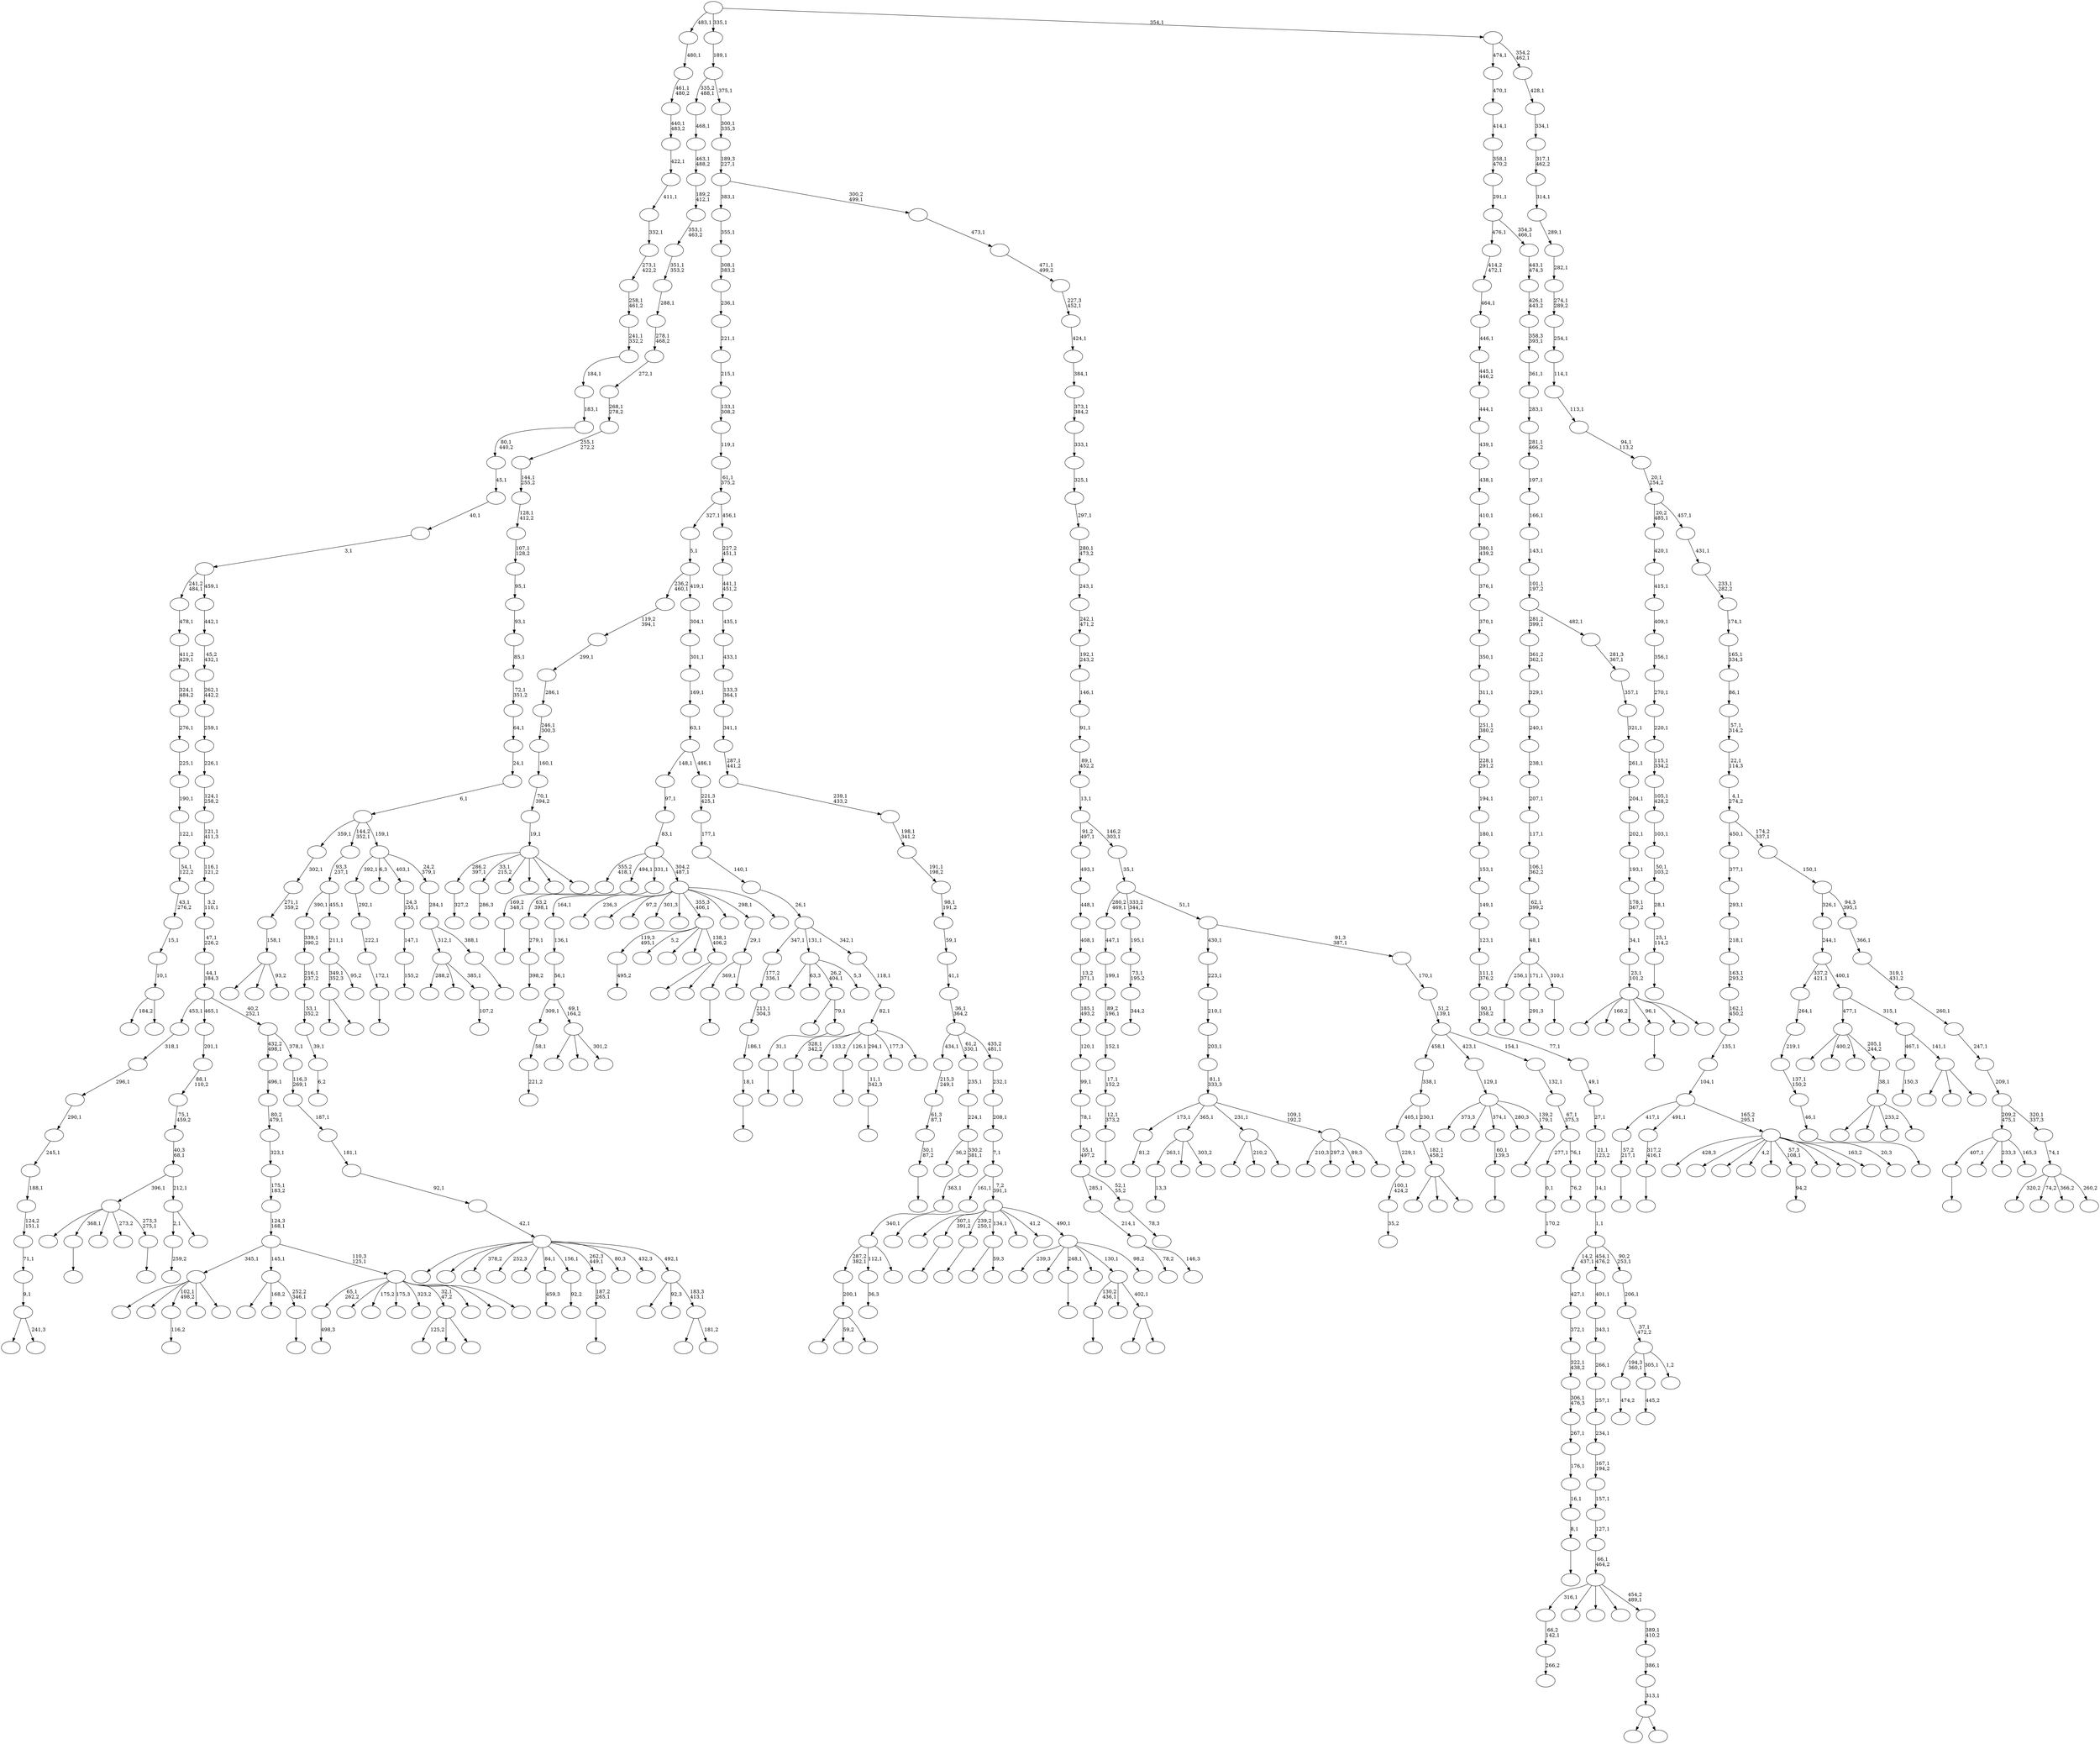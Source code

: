 digraph T {
	700 [label=""]
	699 [label=""]
	698 [label=""]
	697 [label=""]
	696 [label=""]
	695 [label=""]
	694 [label=""]
	693 [label=""]
	692 [label=""]
	691 [label=""]
	690 [label=""]
	689 [label=""]
	688 [label=""]
	687 [label=""]
	686 [label=""]
	685 [label=""]
	684 [label=""]
	683 [label=""]
	682 [label=""]
	681 [label=""]
	680 [label=""]
	679 [label=""]
	678 [label=""]
	677 [label=""]
	676 [label=""]
	675 [label=""]
	674 [label=""]
	673 [label=""]
	672 [label=""]
	671 [label=""]
	670 [label=""]
	669 [label=""]
	668 [label=""]
	667 [label=""]
	666 [label=""]
	665 [label=""]
	664 [label=""]
	663 [label=""]
	662 [label=""]
	661 [label=""]
	660 [label=""]
	659 [label=""]
	658 [label=""]
	657 [label=""]
	656 [label=""]
	655 [label=""]
	654 [label=""]
	653 [label=""]
	652 [label=""]
	651 [label=""]
	650 [label=""]
	649 [label=""]
	648 [label=""]
	647 [label=""]
	646 [label=""]
	645 [label=""]
	644 [label=""]
	643 [label=""]
	642 [label=""]
	641 [label=""]
	640 [label=""]
	639 [label=""]
	638 [label=""]
	637 [label=""]
	636 [label=""]
	635 [label=""]
	634 [label=""]
	633 [label=""]
	632 [label=""]
	631 [label=""]
	630 [label=""]
	629 [label=""]
	628 [label=""]
	627 [label=""]
	626 [label=""]
	625 [label=""]
	624 [label=""]
	623 [label=""]
	622 [label=""]
	621 [label=""]
	620 [label=""]
	619 [label=""]
	618 [label=""]
	617 [label=""]
	616 [label=""]
	615 [label=""]
	614 [label=""]
	613 [label=""]
	612 [label=""]
	611 [label=""]
	610 [label=""]
	609 [label=""]
	608 [label=""]
	607 [label=""]
	606 [label=""]
	605 [label=""]
	604 [label=""]
	603 [label=""]
	602 [label=""]
	601 [label=""]
	600 [label=""]
	599 [label=""]
	598 [label=""]
	597 [label=""]
	596 [label=""]
	595 [label=""]
	594 [label=""]
	593 [label=""]
	592 [label=""]
	591 [label=""]
	590 [label=""]
	589 [label=""]
	588 [label=""]
	587 [label=""]
	586 [label=""]
	585 [label=""]
	584 [label=""]
	583 [label=""]
	582 [label=""]
	581 [label=""]
	580 [label=""]
	579 [label=""]
	578 [label=""]
	577 [label=""]
	576 [label=""]
	575 [label=""]
	574 [label=""]
	573 [label=""]
	572 [label=""]
	571 [label=""]
	570 [label=""]
	569 [label=""]
	568 [label=""]
	567 [label=""]
	566 [label=""]
	565 [label=""]
	564 [label=""]
	563 [label=""]
	562 [label=""]
	561 [label=""]
	560 [label=""]
	559 [label=""]
	558 [label=""]
	557 [label=""]
	556 [label=""]
	555 [label=""]
	554 [label=""]
	553 [label=""]
	552 [label=""]
	551 [label=""]
	550 [label=""]
	549 [label=""]
	548 [label=""]
	547 [label=""]
	546 [label=""]
	545 [label=""]
	544 [label=""]
	543 [label=""]
	542 [label=""]
	541 [label=""]
	540 [label=""]
	539 [label=""]
	538 [label=""]
	537 [label=""]
	536 [label=""]
	535 [label=""]
	534 [label=""]
	533 [label=""]
	532 [label=""]
	531 [label=""]
	530 [label=""]
	529 [label=""]
	528 [label=""]
	527 [label=""]
	526 [label=""]
	525 [label=""]
	524 [label=""]
	523 [label=""]
	522 [label=""]
	521 [label=""]
	520 [label=""]
	519 [label=""]
	518 [label=""]
	517 [label=""]
	516 [label=""]
	515 [label=""]
	514 [label=""]
	513 [label=""]
	512 [label=""]
	511 [label=""]
	510 [label=""]
	509 [label=""]
	508 [label=""]
	507 [label=""]
	506 [label=""]
	505 [label=""]
	504 [label=""]
	503 [label=""]
	502 [label=""]
	501 [label=""]
	500 [label=""]
	499 [label=""]
	498 [label=""]
	497 [label=""]
	496 [label=""]
	495 [label=""]
	494 [label=""]
	493 [label=""]
	492 [label=""]
	491 [label=""]
	490 [label=""]
	489 [label=""]
	488 [label=""]
	487 [label=""]
	486 [label=""]
	485 [label=""]
	484 [label=""]
	483 [label=""]
	482 [label=""]
	481 [label=""]
	480 [label=""]
	479 [label=""]
	478 [label=""]
	477 [label=""]
	476 [label=""]
	475 [label=""]
	474 [label=""]
	473 [label=""]
	472 [label=""]
	471 [label=""]
	470 [label=""]
	469 [label=""]
	468 [label=""]
	467 [label=""]
	466 [label=""]
	465 [label=""]
	464 [label=""]
	463 [label=""]
	462 [label=""]
	461 [label=""]
	460 [label=""]
	459 [label=""]
	458 [label=""]
	457 [label=""]
	456 [label=""]
	455 [label=""]
	454 [label=""]
	453 [label=""]
	452 [label=""]
	451 [label=""]
	450 [label=""]
	449 [label=""]
	448 [label=""]
	447 [label=""]
	446 [label=""]
	445 [label=""]
	444 [label=""]
	443 [label=""]
	442 [label=""]
	441 [label=""]
	440 [label=""]
	439 [label=""]
	438 [label=""]
	437 [label=""]
	436 [label=""]
	435 [label=""]
	434 [label=""]
	433 [label=""]
	432 [label=""]
	431 [label=""]
	430 [label=""]
	429 [label=""]
	428 [label=""]
	427 [label=""]
	426 [label=""]
	425 [label=""]
	424 [label=""]
	423 [label=""]
	422 [label=""]
	421 [label=""]
	420 [label=""]
	419 [label=""]
	418 [label=""]
	417 [label=""]
	416 [label=""]
	415 [label=""]
	414 [label=""]
	413 [label=""]
	412 [label=""]
	411 [label=""]
	410 [label=""]
	409 [label=""]
	408 [label=""]
	407 [label=""]
	406 [label=""]
	405 [label=""]
	404 [label=""]
	403 [label=""]
	402 [label=""]
	401 [label=""]
	400 [label=""]
	399 [label=""]
	398 [label=""]
	397 [label=""]
	396 [label=""]
	395 [label=""]
	394 [label=""]
	393 [label=""]
	392 [label=""]
	391 [label=""]
	390 [label=""]
	389 [label=""]
	388 [label=""]
	387 [label=""]
	386 [label=""]
	385 [label=""]
	384 [label=""]
	383 [label=""]
	382 [label=""]
	381 [label=""]
	380 [label=""]
	379 [label=""]
	378 [label=""]
	377 [label=""]
	376 [label=""]
	375 [label=""]
	374 [label=""]
	373 [label=""]
	372 [label=""]
	371 [label=""]
	370 [label=""]
	369 [label=""]
	368 [label=""]
	367 [label=""]
	366 [label=""]
	365 [label=""]
	364 [label=""]
	363 [label=""]
	362 [label=""]
	361 [label=""]
	360 [label=""]
	359 [label=""]
	358 [label=""]
	357 [label=""]
	356 [label=""]
	355 [label=""]
	354 [label=""]
	353 [label=""]
	352 [label=""]
	351 [label=""]
	350 [label=""]
	349 [label=""]
	348 [label=""]
	347 [label=""]
	346 [label=""]
	345 [label=""]
	344 [label=""]
	343 [label=""]
	342 [label=""]
	341 [label=""]
	340 [label=""]
	339 [label=""]
	338 [label=""]
	337 [label=""]
	336 [label=""]
	335 [label=""]
	334 [label=""]
	333 [label=""]
	332 [label=""]
	331 [label=""]
	330 [label=""]
	329 [label=""]
	328 [label=""]
	327 [label=""]
	326 [label=""]
	325 [label=""]
	324 [label=""]
	323 [label=""]
	322 [label=""]
	321 [label=""]
	320 [label=""]
	319 [label=""]
	318 [label=""]
	317 [label=""]
	316 [label=""]
	315 [label=""]
	314 [label=""]
	313 [label=""]
	312 [label=""]
	311 [label=""]
	310 [label=""]
	309 [label=""]
	308 [label=""]
	307 [label=""]
	306 [label=""]
	305 [label=""]
	304 [label=""]
	303 [label=""]
	302 [label=""]
	301 [label=""]
	300 [label=""]
	299 [label=""]
	298 [label=""]
	297 [label=""]
	296 [label=""]
	295 [label=""]
	294 [label=""]
	293 [label=""]
	292 [label=""]
	291 [label=""]
	290 [label=""]
	289 [label=""]
	288 [label=""]
	287 [label=""]
	286 [label=""]
	285 [label=""]
	284 [label=""]
	283 [label=""]
	282 [label=""]
	281 [label=""]
	280 [label=""]
	279 [label=""]
	278 [label=""]
	277 [label=""]
	276 [label=""]
	275 [label=""]
	274 [label=""]
	273 [label=""]
	272 [label=""]
	271 [label=""]
	270 [label=""]
	269 [label=""]
	268 [label=""]
	267 [label=""]
	266 [label=""]
	265 [label=""]
	264 [label=""]
	263 [label=""]
	262 [label=""]
	261 [label=""]
	260 [label=""]
	259 [label=""]
	258 [label=""]
	257 [label=""]
	256 [label=""]
	255 [label=""]
	254 [label=""]
	253 [label=""]
	252 [label=""]
	251 [label=""]
	250 [label=""]
	249 [label=""]
	248 [label=""]
	247 [label=""]
	246 [label=""]
	245 [label=""]
	244 [label=""]
	243 [label=""]
	242 [label=""]
	241 [label=""]
	240 [label=""]
	239 [label=""]
	238 [label=""]
	237 [label=""]
	236 [label=""]
	235 [label=""]
	234 [label=""]
	233 [label=""]
	232 [label=""]
	231 [label=""]
	230 [label=""]
	229 [label=""]
	228 [label=""]
	227 [label=""]
	226 [label=""]
	225 [label=""]
	224 [label=""]
	223 [label=""]
	222 [label=""]
	221 [label=""]
	220 [label=""]
	219 [label=""]
	218 [label=""]
	217 [label=""]
	216 [label=""]
	215 [label=""]
	214 [label=""]
	213 [label=""]
	212 [label=""]
	211 [label=""]
	210 [label=""]
	209 [label=""]
	208 [label=""]
	207 [label=""]
	206 [label=""]
	205 [label=""]
	204 [label=""]
	203 [label=""]
	202 [label=""]
	201 [label=""]
	200 [label=""]
	199 [label=""]
	198 [label=""]
	197 [label=""]
	196 [label=""]
	195 [label=""]
	194 [label=""]
	193 [label=""]
	192 [label=""]
	191 [label=""]
	190 [label=""]
	189 [label=""]
	188 [label=""]
	187 [label=""]
	186 [label=""]
	185 [label=""]
	184 [label=""]
	183 [label=""]
	182 [label=""]
	181 [label=""]
	180 [label=""]
	179 [label=""]
	178 [label=""]
	177 [label=""]
	176 [label=""]
	175 [label=""]
	174 [label=""]
	173 [label=""]
	172 [label=""]
	171 [label=""]
	170 [label=""]
	169 [label=""]
	168 [label=""]
	167 [label=""]
	166 [label=""]
	165 [label=""]
	164 [label=""]
	163 [label=""]
	162 [label=""]
	161 [label=""]
	160 [label=""]
	159 [label=""]
	158 [label=""]
	157 [label=""]
	156 [label=""]
	155 [label=""]
	154 [label=""]
	153 [label=""]
	152 [label=""]
	151 [label=""]
	150 [label=""]
	149 [label=""]
	148 [label=""]
	147 [label=""]
	146 [label=""]
	145 [label=""]
	144 [label=""]
	143 [label=""]
	142 [label=""]
	141 [label=""]
	140 [label=""]
	139 [label=""]
	138 [label=""]
	137 [label=""]
	136 [label=""]
	135 [label=""]
	134 [label=""]
	133 [label=""]
	132 [label=""]
	131 [label=""]
	130 [label=""]
	129 [label=""]
	128 [label=""]
	127 [label=""]
	126 [label=""]
	125 [label=""]
	124 [label=""]
	123 [label=""]
	122 [label=""]
	121 [label=""]
	120 [label=""]
	119 [label=""]
	118 [label=""]
	117 [label=""]
	116 [label=""]
	115 [label=""]
	114 [label=""]
	113 [label=""]
	112 [label=""]
	111 [label=""]
	110 [label=""]
	109 [label=""]
	108 [label=""]
	107 [label=""]
	106 [label=""]
	105 [label=""]
	104 [label=""]
	103 [label=""]
	102 [label=""]
	101 [label=""]
	100 [label=""]
	99 [label=""]
	98 [label=""]
	97 [label=""]
	96 [label=""]
	95 [label=""]
	94 [label=""]
	93 [label=""]
	92 [label=""]
	91 [label=""]
	90 [label=""]
	89 [label=""]
	88 [label=""]
	87 [label=""]
	86 [label=""]
	85 [label=""]
	84 [label=""]
	83 [label=""]
	82 [label=""]
	81 [label=""]
	80 [label=""]
	79 [label=""]
	78 [label=""]
	77 [label=""]
	76 [label=""]
	75 [label=""]
	74 [label=""]
	73 [label=""]
	72 [label=""]
	71 [label=""]
	70 [label=""]
	69 [label=""]
	68 [label=""]
	67 [label=""]
	66 [label=""]
	65 [label=""]
	64 [label=""]
	63 [label=""]
	62 [label=""]
	61 [label=""]
	60 [label=""]
	59 [label=""]
	58 [label=""]
	57 [label=""]
	56 [label=""]
	55 [label=""]
	54 [label=""]
	53 [label=""]
	52 [label=""]
	51 [label=""]
	50 [label=""]
	49 [label=""]
	48 [label=""]
	47 [label=""]
	46 [label=""]
	45 [label=""]
	44 [label=""]
	43 [label=""]
	42 [label=""]
	41 [label=""]
	40 [label=""]
	39 [label=""]
	38 [label=""]
	37 [label=""]
	36 [label=""]
	35 [label=""]
	34 [label=""]
	33 [label=""]
	32 [label=""]
	31 [label=""]
	30 [label=""]
	29 [label=""]
	28 [label=""]
	27 [label=""]
	26 [label=""]
	25 [label=""]
	24 [label=""]
	23 [label=""]
	22 [label=""]
	21 [label=""]
	20 [label=""]
	19 [label=""]
	18 [label=""]
	17 [label=""]
	16 [label=""]
	15 [label=""]
	14 [label=""]
	13 [label=""]
	12 [label=""]
	11 [label=""]
	10 [label=""]
	9 [label=""]
	8 [label=""]
	7 [label=""]
	6 [label=""]
	5 [label=""]
	4 [label=""]
	3 [label=""]
	2 [label=""]
	1 [label=""]
	0 [label=""]
	689 -> 690 [label=""]
	688 -> 689 [label="46,1"]
	687 -> 688 [label="137,1\n150,2"]
	686 -> 687 [label="219,1"]
	685 -> 686 [label="264,1"]
	683 -> 684 [label=""]
	682 -> 683 [label="12,1\n373,2"]
	681 -> 682 [label="17,1\n152,2"]
	680 -> 681 [label="152,1"]
	679 -> 680 [label="89,2\n196,1"]
	678 -> 679 [label="199,1"]
	677 -> 678 [label="447,1"]
	675 -> 676 [label=""]
	670 -> 671 [label=""]
	669 -> 670 [label="169,2\n348,1"]
	667 -> 668 [label=""]
	662 -> 663 [label=""]
	660 -> 661 [label="327,2"]
	657 -> 658 [label="13,3"]
	652 -> 653 [label="286,3"]
	649 -> 650 [label=""]
	646 -> 647 [label=""]
	645 -> 646 [label="25,1\n114,2"]
	644 -> 645 [label="28,1"]
	643 -> 644 [label="50,1\n103,2"]
	642 -> 643 [label="103,1"]
	641 -> 642 [label="105,1\n428,2"]
	640 -> 641 [label="115,1\n334,2"]
	639 -> 640 [label="220,1"]
	638 -> 639 [label="270,1"]
	637 -> 638 [label="356,1"]
	636 -> 637 [label="409,1"]
	635 -> 636 [label="415,1"]
	634 -> 635 [label="420,1"]
	631 -> 632 [label=""]
	628 -> 629 [label="81,2"]
	623 -> 624 [label="266,2"]
	622 -> 623 [label="66,2\n142,1"]
	620 -> 621 [label=""]
	619 -> 620 [label="8,1"]
	618 -> 619 [label="16,1"]
	617 -> 618 [label="176,1"]
	616 -> 617 [label="267,1"]
	615 -> 616 [label="306,1\n476,3"]
	614 -> 615 [label="322,1\n438,2"]
	613 -> 614 [label="372,1"]
	612 -> 613 [label="427,1"]
	609 -> 610 [label="498,3"]
	607 -> 608 [label=""]
	600 -> 601 [label=""]
	599 -> 600 [label="57,2\n217,1"]
	594 -> 595 [label="6,2"]
	593 -> 594 [label="39,1"]
	592 -> 593 [label="53,1\n352,2"]
	591 -> 592 [label="216,1\n237,2"]
	590 -> 591 [label="339,1\n390,2"]
	585 -> 586 [label="107,2"]
	584 -> 674 [label="288,2"]
	584 -> 611 [label=""]
	584 -> 585 [label="385,1"]
	579 -> 580 [label="474,2"]
	576 -> 577 [label=""]
	574 -> 575 [label="170,2"]
	573 -> 574 [label="0,1"]
	570 -> 571 [label=""]
	569 -> 570 [label="172,1"]
	568 -> 569 [label="222,1"]
	567 -> 568 [label="292,1"]
	562 -> 657 [label="263,1"]
	562 -> 581 [label=""]
	562 -> 563 [label="303,2"]
	559 -> 560 [label="221,2"]
	558 -> 559 [label="58,1"]
	556 -> 557 [label=""]
	548 -> 549 [label="495,2"]
	546 -> 547 [label=""]
	545 -> 546 [label="317,2\n416,1"]
	541 -> 542 [label=""]
	540 -> 541 [label="30,1\n87,2"]
	539 -> 540 [label="61,3\n87,1"]
	538 -> 539 [label="215,3\n249,1"]
	534 -> 535 [label="459,3"]
	528 -> 529 [label=""]
	523 -> 524 [label=""]
	522 -> 523 [label="60,1\n139,3"]
	518 -> 519 [label=""]
	516 -> 517 [label="291,3"]
	514 -> 630 [label="78,2"]
	514 -> 515 [label="146,3"]
	513 -> 514 [label="214,1"]
	511 -> 512 [label="259,2"]
	509 -> 510 [label="92,2"]
	507 -> 508 [label=""]
	506 -> 672 [label=""]
	506 -> 662 [label="368,1"]
	506 -> 597 [label=""]
	506 -> 527 [label="273,2"]
	506 -> 507 [label="273,3\n275,1"]
	503 -> 660 [label="286,2\n397,1"]
	503 -> 652 [label="33,1\n215,2"]
	503 -> 648 [label=""]
	503 -> 633 [label=""]
	503 -> 572 [label=""]
	503 -> 504 [label=""]
	502 -> 503 [label="19,1"]
	501 -> 502 [label="70,1\n394,2"]
	500 -> 501 [label="160,1"]
	499 -> 500 [label="246,1\n300,3"]
	498 -> 499 [label="286,1"]
	497 -> 498 [label="299,1"]
	496 -> 497 [label="119,2\n394,1"]
	494 -> 495 [label="150,3"]
	490 -> 491 [label="445,2"]
	485 -> 486 [label=""]
	484 -> 485 [label="187,2\n265,1"]
	480 -> 481 [label="344,2"]
	479 -> 480 [label="73,1\n195,2"]
	478 -> 479 [label="195,1"]
	476 -> 477 [label="35,2"]
	475 -> 476 [label="100,1\n424,2"]
	474 -> 475 [label="229,1"]
	472 -> 473 [label="78,3"]
	471 -> 513 [label="285,1"]
	471 -> 472 [label="52,1\n55,2"]
	470 -> 471 [label="55,1\n497,2"]
	469 -> 470 [label="78,1"]
	468 -> 469 [label="99,1"]
	467 -> 468 [label="120,1"]
	466 -> 467 [label="185,1\n493,2"]
	465 -> 466 [label="13,2\n371,1"]
	464 -> 465 [label="408,1"]
	463 -> 464 [label="448,1"]
	462 -> 463 [label="493,1"]
	460 -> 596 [label=""]
	460 -> 461 [label=""]
	459 -> 460 [label="313,1"]
	458 -> 459 [label="386,1"]
	457 -> 458 [label="389,1\n410,2"]
	456 -> 622 [label="316,1"]
	456 -> 603 [label=""]
	456 -> 588 [label=""]
	456 -> 488 [label=""]
	456 -> 457 [label="454,2\n489,1"]
	455 -> 456 [label="66,1\n464,2"]
	454 -> 455 [label="127,1"]
	453 -> 454 [label="157,1"]
	452 -> 453 [label="167,1\n194,2"]
	451 -> 452 [label="234,1"]
	450 -> 451 [label="257,1"]
	449 -> 450 [label="266,1"]
	448 -> 449 [label="343,1"]
	447 -> 448 [label="401,1"]
	445 -> 446 [label="116,2"]
	442 -> 443 [label=""]
	441 -> 442 [label="18,1"]
	440 -> 441 [label="186,1"]
	439 -> 440 [label="213,1\n304,3"]
	438 -> 439 [label="177,2\n336,1"]
	433 -> 627 [label=""]
	433 -> 487 [label="59,2"]
	433 -> 434 [label=""]
	432 -> 433 [label="200,1"]
	429 -> 602 [label=""]
	429 -> 430 [label="59,3"]
	424 -> 656 [label=""]
	424 -> 425 [label="241,3"]
	423 -> 424 [label="9,1"]
	422 -> 423 [label="71,1"]
	421 -> 422 [label="124,2\n151,1"]
	420 -> 421 [label="188,1"]
	419 -> 420 [label="245,1"]
	418 -> 419 [label="290,1"]
	417 -> 418 [label="296,1"]
	416 -> 417 [label="318,1"]
	413 -> 414 [label="94,2"]
	409 -> 410 [label=""]
	408 -> 649 [label="256,1"]
	408 -> 516 [label="171,1"]
	408 -> 409 [label="310,1"]
	407 -> 408 [label="48,1"]
	406 -> 407 [label="62,1\n399,2"]
	405 -> 406 [label="106,1\n362,2"]
	404 -> 405 [label="117,1"]
	403 -> 404 [label="207,1"]
	402 -> 403 [label="238,1"]
	401 -> 402 [label="240,1"]
	400 -> 401 [label="329,1"]
	399 -> 400 [label="361,2\n362,1"]
	397 -> 665 [label=""]
	397 -> 483 [label="210,2"]
	397 -> 398 [label=""]
	395 -> 626 [label=""]
	395 -> 532 [label=""]
	395 -> 396 [label="93,2"]
	394 -> 395 [label="158,1"]
	393 -> 394 [label="271,1\n359,2"]
	392 -> 393 [label="302,1"]
	390 -> 579 [label="194,3\n360,1"]
	390 -> 490 [label="305,1"]
	390 -> 391 [label="1,2"]
	389 -> 390 [label="37,1\n472,2"]
	388 -> 389 [label="206,1"]
	387 -> 612 [label="14,2\n437,1"]
	387 -> 447 [label="454,1\n476,2"]
	387 -> 388 [label="90,2\n253,1"]
	386 -> 387 [label="1,1"]
	385 -> 386 [label="14,1"]
	384 -> 385 [label="21,1\n123,2"]
	383 -> 384 [label="27,1"]
	382 -> 383 [label="49,1"]
	381 -> 382 [label="77,1"]
	380 -> 381 [label="90,1\n358,2"]
	379 -> 380 [label="111,1\n376,2"]
	378 -> 379 [label="123,1"]
	377 -> 378 [label="149,1"]
	376 -> 377 [label="153,1"]
	375 -> 376 [label="180,1"]
	374 -> 375 [label="194,1"]
	373 -> 374 [label="228,1\n291,2"]
	372 -> 373 [label="251,1\n380,2"]
	371 -> 372 [label="311,1"]
	370 -> 371 [label="350,1"]
	369 -> 370 [label="370,1"]
	368 -> 369 [label="376,1"]
	367 -> 368 [label="380,1\n439,2"]
	366 -> 367 [label="410,1"]
	365 -> 366 [label="438,1"]
	364 -> 365 [label="439,1"]
	363 -> 364 [label="444,1"]
	362 -> 363 [label="445,1\n446,2"]
	361 -> 362 [label="446,1"]
	360 -> 361 [label="464,1"]
	359 -> 360 [label="414,2\n472,1"]
	356 -> 693 [label=""]
	356 -> 544 [label=""]
	356 -> 357 [label=""]
	355 -> 356 [label="182,1\n458,2"]
	354 -> 474 [label="405,1"]
	354 -> 355 [label="230,1"]
	353 -> 354 [label="338,1"]
	349 -> 699 [label=""]
	349 -> 555 [label=""]
	349 -> 525 [label="233,2"]
	349 -> 350 [label=""]
	348 -> 349 [label="38,1"]
	347 -> 694 [label=""]
	347 -> 431 [label="400,2"]
	347 -> 427 [label=""]
	347 -> 348 [label="205,1\n244,2"]
	345 -> 583 [label=""]
	345 -> 553 [label=""]
	345 -> 445 [label="102,1\n498,2"]
	345 -> 412 [label=""]
	345 -> 346 [label=""]
	341 -> 554 [label=""]
	341 -> 342 [label=""]
	338 -> 582 [label="125,2"]
	338 -> 426 [label=""]
	338 -> 339 [label=""]
	335 -> 336 [label="155,2"]
	334 -> 335 [label="147,1"]
	333 -> 334 [label="24,3\n155,1"]
	331 -> 332 [label=""]
	329 -> 330 [label=""]
	328 -> 329 [label="31,1"]
	327 -> 437 [label=""]
	327 -> 328 [label="79,1"]
	325 -> 326 [label="36,3"]
	318 -> 319 [label=""]
	315 -> 551 [label="210,3"]
	315 -> 521 [label="297,2"]
	315 -> 492 [label="89,3"]
	315 -> 316 [label=""]
	314 -> 628 [label="173,1"]
	314 -> 562 [label="365,1"]
	314 -> 397 [label="231,1"]
	314 -> 315 [label="109,1\n192,2"]
	313 -> 314 [label="81,1\n333,3"]
	312 -> 313 [label="203,1"]
	311 -> 312 [label="210,1"]
	310 -> 311 [label="223,1"]
	307 -> 664 [label=""]
	307 -> 308 [label=""]
	306 -> 548 [label="119,3\n495,1"]
	306 -> 530 [label="5,2"]
	306 -> 435 [label=""]
	306 -> 324 [label=""]
	306 -> 307 [label="138,1\n406,2"]
	304 -> 305 [label="398,2"]
	303 -> 304 [label="279,1"]
	302 -> 303 [label="63,2\n398,1"]
	298 -> 598 [label=""]
	298 -> 537 [label="63,3"]
	298 -> 327 [label="26,2\n404,1"]
	298 -> 299 [label="5,3"]
	296 -> 432 [label="287,2\n382,1"]
	296 -> 325 [label="112,1"]
	296 -> 297 [label=""]
	295 -> 296 [label="340,1"]
	294 -> 295 [label="363,1"]
	293 -> 531 [label="36,2"]
	293 -> 294 [label="330,2\n381,1"]
	292 -> 293 [label="224,1"]
	291 -> 292 [label="235,1"]
	288 -> 526 [label=""]
	288 -> 317 [label=""]
	288 -> 289 [label=""]
	287 -> 494 [label="467,1"]
	287 -> 288 [label="141,1"]
	286 -> 347 [label="477,1"]
	286 -> 287 [label="315,1"]
	285 -> 685 [label="337,2\n421,1"]
	285 -> 286 [label="400,1"]
	284 -> 285 [label="244,1"]
	281 -> 556 [label="369,1"]
	281 -> 282 [label=""]
	280 -> 281 [label="29,1"]
	278 -> 511 [label="2,1"]
	278 -> 279 [label=""]
	277 -> 506 [label="396,1"]
	277 -> 278 [label="212,1"]
	276 -> 277 [label="40,3\n68,1"]
	275 -> 276 [label="75,1\n459,2"]
	274 -> 275 [label="88,1\n110,2"]
	273 -> 274 [label="201,1"]
	270 -> 271 [label=""]
	269 -> 666 [label=""]
	269 -> 322 [label="168,2"]
	269 -> 270 [label="252,2\n346,1"]
	267 -> 268 [label=""]
	266 -> 267 [label="11,1\n342,3"]
	264 -> 654 [label=""]
	264 -> 605 [label=""]
	264 -> 265 [label="301,2"]
	263 -> 558 [label="309,1"]
	263 -> 264 [label="69,1\n164,2"]
	262 -> 263 [label="56,1"]
	261 -> 262 [label="136,1"]
	260 -> 261 [label="164,1"]
	258 -> 609 [label="65,1\n262,2"]
	258 -> 543 [label=""]
	258 -> 493 [label="175,2"]
	258 -> 428 [label="175,3"]
	258 -> 411 [label="323,2"]
	258 -> 338 [label="32,1\n47,2"]
	258 -> 321 [label=""]
	258 -> 272 [label=""]
	258 -> 259 [label=""]
	257 -> 345 [label="345,1"]
	257 -> 269 [label="145,1"]
	257 -> 258 [label="110,3\n125,1"]
	256 -> 257 [label="124,3\n168,1"]
	255 -> 256 [label="175,1\n183,2"]
	254 -> 255 [label="323,1"]
	253 -> 254 [label="80,2\n479,1"]
	252 -> 253 [label="496,1"]
	250 -> 251 [label=""]
	249 -> 696 [label="373,3"]
	249 -> 692 [label=""]
	249 -> 522 [label="374,1"]
	249 -> 351 [label="280,3"]
	249 -> 250 [label="139,2\n179,1"]
	248 -> 249 [label="129,1"]
	246 -> 606 [label="184,2"]
	246 -> 247 [label=""]
	245 -> 246 [label="10,1"]
	244 -> 245 [label="15,1"]
	243 -> 244 [label="43,1\n276,2"]
	242 -> 243 [label="54,1\n122,2"]
	241 -> 242 [label="122,1"]
	240 -> 241 [label="190,1"]
	239 -> 240 [label="225,1"]
	238 -> 239 [label="276,1"]
	237 -> 238 [label="324,1\n484,2"]
	236 -> 237 [label="411,2\n429,1"]
	235 -> 236 [label="478,1"]
	232 -> 341 [label="349,1\n352,3"]
	232 -> 233 [label="95,2"]
	231 -> 232 [label="211,1"]
	230 -> 590 [label="390,1"]
	230 -> 231 [label="455,1"]
	229 -> 230 [label="93,3\n237,1"]
	227 -> 700 [label=""]
	227 -> 698 [label="166,2"]
	227 -> 695 [label=""]
	227 -> 675 [label="96,1"]
	227 -> 589 [label=""]
	227 -> 228 [label=""]
	226 -> 227 [label="23,1\n101,2"]
	225 -> 226 [label="34,1"]
	224 -> 225 [label="178,1\n367,2"]
	223 -> 224 [label="193,1"]
	222 -> 223 [label="202,1"]
	221 -> 222 [label="204,1"]
	220 -> 221 [label="261,1"]
	219 -> 220 [label="321,1"]
	218 -> 219 [label="357,1"]
	217 -> 218 [label="281,3\n367,1"]
	216 -> 399 [label="281,2\n399,1"]
	216 -> 217 [label="482,1"]
	215 -> 216 [label="101,1\n197,2"]
	214 -> 215 [label="143,1"]
	213 -> 214 [label="166,1"]
	212 -> 213 [label="197,1"]
	211 -> 212 [label="281,1\n466,2"]
	210 -> 211 [label="283,1"]
	209 -> 210 [label="361,1"]
	208 -> 209 [label="358,3\n393,1"]
	207 -> 208 [label="426,1\n443,2"]
	206 -> 207 [label="443,1\n474,3"]
	205 -> 359 [label="476,1"]
	205 -> 206 [label="354,3\n466,1"]
	204 -> 205 [label="291,1"]
	203 -> 204 [label="358,1\n470,2"]
	202 -> 203 [label="414,1"]
	201 -> 202 [label="470,1"]
	199 -> 320 [label=""]
	199 -> 200 [label="181,2"]
	198 -> 587 [label=""]
	198 -> 323 [label="92,3"]
	198 -> 199 [label="183,3\n413,1"]
	197 -> 673 [label=""]
	197 -> 659 [label=""]
	197 -> 625 [label="378,2"]
	197 -> 565 [label="252,3"]
	197 -> 550 [label=""]
	197 -> 534 [label="84,1"]
	197 -> 509 [label="156,1"]
	197 -> 484 [label="262,3\n449,1"]
	197 -> 309 [label="80,3"]
	197 -> 301 [label="432,3"]
	197 -> 198 [label="492,1"]
	196 -> 197 [label="42,1"]
	195 -> 196 [label="92,1"]
	194 -> 195 [label="181,1"]
	193 -> 194 [label="187,1"]
	192 -> 193 [label="116,3\n269,1"]
	191 -> 252 [label="432,2\n498,1"]
	191 -> 192 [label="378,1"]
	190 -> 416 [label="453,1"]
	190 -> 273 [label="465,1"]
	190 -> 191 [label="40,2\n252,1"]
	189 -> 190 [label="44,1\n184,3"]
	188 -> 189 [label="47,1\n226,2"]
	187 -> 188 [label="3,2\n110,1"]
	186 -> 187 [label="116,1\n121,2"]
	185 -> 186 [label="121,1\n411,3"]
	184 -> 185 [label="124,1\n258,2"]
	183 -> 184 [label="226,1"]
	182 -> 183 [label="259,1"]
	181 -> 182 [label="262,1\n442,2"]
	180 -> 181 [label="45,2\n432,1"]
	179 -> 180 [label="442,1"]
	178 -> 235 [label="241,2\n484,1"]
	178 -> 179 [label="459,1"]
	177 -> 178 [label="3,1"]
	176 -> 177 [label="40,1"]
	175 -> 176 [label="45,1"]
	174 -> 175 [label="80,1\n440,2"]
	173 -> 174 [label="183,1"]
	172 -> 173 [label="184,1"]
	171 -> 172 [label="241,1\n332,2"]
	170 -> 171 [label="258,1\n461,2"]
	169 -> 170 [label="273,1\n422,2"]
	168 -> 169 [label="332,1"]
	167 -> 168 [label="411,1"]
	166 -> 167 [label="422,1"]
	165 -> 166 [label="440,1\n483,2"]
	164 -> 165 [label="461,1\n480,2"]
	163 -> 164 [label="480,1"]
	161 -> 578 [label="236,3"]
	161 -> 552 [label=""]
	161 -> 489 [label="97,2"]
	161 -> 436 [label="301,3"]
	161 -> 343 [label=""]
	161 -> 306 [label="355,3\n406,1"]
	161 -> 300 [label=""]
	161 -> 280 [label="298,1"]
	161 -> 162 [label=""]
	160 -> 669 [label="355,2\n418,1"]
	160 -> 302 [label="494,1"]
	160 -> 260 [label="331,1"]
	160 -> 161 [label="304,2\n487,1"]
	159 -> 160 [label="83,1"]
	158 -> 159 [label="97,1"]
	156 -> 651 [label=""]
	156 -> 157 [label=""]
	155 -> 667 [label="130,2\n436,1"]
	155 -> 505 [label=""]
	155 -> 156 [label="402,1"]
	153 -> 528 [label="328,1\n342,2"]
	153 -> 340 [label="133,2"]
	153 -> 318 [label="126,1"]
	153 -> 266 [label="294,1"]
	153 -> 234 [label="177,3"]
	153 -> 154 [label=""]
	152 -> 153 [label="82,1"]
	151 -> 152 [label="118,1"]
	150 -> 438 [label="347,1"]
	150 -> 298 [label="131,1"]
	150 -> 151 [label="342,1"]
	149 -> 150 [label="26,1"]
	148 -> 149 [label="140,1"]
	147 -> 148 [label="177,1"]
	146 -> 147 [label="221,3\n425,1"]
	145 -> 158 [label="148,1"]
	145 -> 146 [label="486,1"]
	144 -> 145 [label="63,1"]
	143 -> 144 [label="169,1"]
	142 -> 143 [label="301,1"]
	141 -> 142 [label="304,1"]
	140 -> 496 [label="236,2\n460,1"]
	140 -> 141 [label="419,1"]
	139 -> 140 [label="5,1"]
	137 -> 697 [label="239,3"]
	137 -> 655 [label=""]
	137 -> 607 [label="248,1"]
	137 -> 520 [label=""]
	137 -> 155 [label="130,1"]
	137 -> 138 [label="98,2"]
	136 -> 691 [label=""]
	136 -> 576 [label="307,1\n391,2"]
	136 -> 518 [label="239,2\n250,1"]
	136 -> 429 [label="134,1"]
	136 -> 344 [label=""]
	136 -> 337 [label="41,2"]
	136 -> 137 [label="490,1"]
	135 -> 331 [label="161,1"]
	135 -> 136 [label="7,2\n391,1"]
	134 -> 135 [label="7,1"]
	133 -> 134 [label="208,1"]
	132 -> 133 [label="232,1"]
	131 -> 538 [label="434,1"]
	131 -> 291 [label="61,2\n330,1"]
	131 -> 132 [label="435,2\n481,1"]
	130 -> 131 [label="36,1\n364,2"]
	129 -> 130 [label="41,1"]
	128 -> 129 [label="59,1"]
	127 -> 128 [label="98,1\n191,2"]
	126 -> 127 [label="191,1\n198,2"]
	125 -> 126 [label="198,1\n341,2"]
	124 -> 125 [label="239,1\n433,2"]
	123 -> 124 [label="287,1\n441,2"]
	122 -> 123 [label="341,1"]
	121 -> 122 [label="133,3\n364,1"]
	120 -> 121 [label="433,1"]
	119 -> 120 [label="435,1"]
	118 -> 119 [label="441,1\n451,2"]
	117 -> 118 [label="227,2\n451,1"]
	116 -> 139 [label="327,1"]
	116 -> 117 [label="456,1"]
	115 -> 116 [label="61,1\n375,2"]
	114 -> 115 [label="119,1"]
	113 -> 114 [label="133,1\n308,2"]
	112 -> 113 [label="215,1"]
	111 -> 112 [label="221,1"]
	110 -> 111 [label="236,1"]
	109 -> 110 [label="308,1\n383,2"]
	108 -> 109 [label="355,1"]
	106 -> 107 [label=""]
	105 -> 584 [label="312,1"]
	105 -> 106 [label="388,1"]
	104 -> 105 [label="284,1"]
	103 -> 567 [label="392,1"]
	103 -> 536 [label="6,3"]
	103 -> 333 [label="403,1"]
	103 -> 104 [label="24,2\n379,1"]
	102 -> 392 [label="359,1"]
	102 -> 229 [label="144,2\n352,1"]
	102 -> 103 [label="159,1"]
	101 -> 102 [label="6,1"]
	100 -> 101 [label="24,1"]
	99 -> 100 [label="64,1"]
	98 -> 99 [label="72,1\n351,2"]
	97 -> 98 [label="85,1"]
	96 -> 97 [label="93,1"]
	95 -> 96 [label="95,1"]
	94 -> 95 [label="107,1\n128,2"]
	93 -> 94 [label="128,1\n412,2"]
	92 -> 93 [label="144,1\n255,2"]
	91 -> 92 [label="255,1\n272,2"]
	90 -> 91 [label="268,1\n278,2"]
	89 -> 90 [label="272,1"]
	88 -> 89 [label="278,1\n468,2"]
	87 -> 88 [label="288,1"]
	86 -> 87 [label="351,1\n353,2"]
	85 -> 86 [label="353,1\n463,2"]
	84 -> 85 [label="189,2\n412,1"]
	83 -> 84 [label="463,1\n488,2"]
	82 -> 83 [label="468,1"]
	80 -> 604 [label="428,3"]
	80 -> 566 [label=""]
	80 -> 564 [label=""]
	80 -> 561 [label="4,2"]
	80 -> 482 [label=""]
	80 -> 413 [label="57,3\n108,1"]
	80 -> 358 [label=""]
	80 -> 352 [label=""]
	80 -> 283 [label="163,2"]
	80 -> 81 [label="20,3"]
	79 -> 599 [label="417,1"]
	79 -> 545 [label="491,1"]
	79 -> 80 [label="165,2\n295,1"]
	78 -> 79 [label="104,1"]
	77 -> 78 [label="135,1"]
	76 -> 77 [label="162,1\n450,2"]
	75 -> 76 [label="163,1\n293,2"]
	74 -> 75 [label="218,1"]
	73 -> 74 [label="293,1"]
	72 -> 73 [label="377,1"]
	69 -> 631 [label="407,1"]
	69 -> 533 [label=""]
	69 -> 71 [label="233,3"]
	69 -> 70 [label="165,3"]
	67 -> 68 [label="76,2"]
	66 -> 573 [label="277,1"]
	66 -> 67 [label="76,1"]
	65 -> 66 [label="67,1\n375,3"]
	64 -> 65 [label="132,1"]
	63 -> 353 [label="458,1"]
	63 -> 248 [label="423,1"]
	63 -> 64 [label="154,1"]
	62 -> 63 [label="51,2\n139,1"]
	61 -> 62 [label="170,1"]
	60 -> 310 [label="430,1"]
	60 -> 61 [label="91,3\n387,1"]
	59 -> 677 [label="280,2\n469,1"]
	59 -> 478 [label="333,2\n344,1"]
	59 -> 60 [label="51,1"]
	58 -> 59 [label="35,1"]
	57 -> 462 [label="91,2\n497,1"]
	57 -> 58 [label="146,2\n303,1"]
	56 -> 57 [label="13,1"]
	55 -> 56 [label="89,1\n452,2"]
	54 -> 55 [label="91,1"]
	53 -> 54 [label="146,1"]
	52 -> 53 [label="192,1\n243,2"]
	51 -> 52 [label="242,1\n471,2"]
	50 -> 51 [label="243,1"]
	49 -> 50 [label="280,1\n473,2"]
	48 -> 49 [label="297,1"]
	47 -> 48 [label="325,1"]
	46 -> 47 [label="333,1"]
	45 -> 46 [label="373,1\n384,2"]
	44 -> 45 [label="384,1"]
	43 -> 44 [label="424,1"]
	42 -> 43 [label="227,3\n452,1"]
	41 -> 42 [label="471,1\n499,2"]
	40 -> 41 [label="473,1"]
	39 -> 108 [label="383,1"]
	39 -> 40 [label="300,2\n499,1"]
	38 -> 39 [label="189,3\n227,1"]
	37 -> 38 [label="300,1\n335,3"]
	36 -> 82 [label="335,2\n488,1"]
	36 -> 37 [label="375,1"]
	35 -> 36 [label="189,1"]
	33 -> 444 [label="320,2"]
	33 -> 415 [label="74,2"]
	33 -> 290 [label="366,2"]
	33 -> 34 [label="260,2"]
	32 -> 33 [label="74,1"]
	31 -> 69 [label="209,2\n475,1"]
	31 -> 32 [label="320,1\n337,3"]
	30 -> 31 [label="209,1"]
	29 -> 30 [label="247,1"]
	28 -> 29 [label="260,1"]
	27 -> 28 [label="319,1\n431,2"]
	26 -> 27 [label="366,1"]
	25 -> 284 [label="326,1"]
	25 -> 26 [label="94,3\n395,1"]
	24 -> 25 [label="150,1"]
	23 -> 72 [label="450,1"]
	23 -> 24 [label="174,2\n337,1"]
	22 -> 23 [label="4,1\n274,2"]
	21 -> 22 [label="22,1\n114,3"]
	20 -> 21 [label="57,1\n314,2"]
	19 -> 20 [label="86,1"]
	18 -> 19 [label="165,1\n334,3"]
	17 -> 18 [label="174,1"]
	16 -> 17 [label="233,1\n282,2"]
	15 -> 16 [label="431,1"]
	14 -> 634 [label="20,2\n485,1"]
	14 -> 15 [label="457,1"]
	13 -> 14 [label="20,1\n254,2"]
	12 -> 13 [label="94,1\n113,2"]
	11 -> 12 [label="113,1"]
	10 -> 11 [label="114,1"]
	9 -> 10 [label="254,1"]
	8 -> 9 [label="274,1\n289,2"]
	7 -> 8 [label="282,1"]
	6 -> 7 [label="289,1"]
	5 -> 6 [label="314,1"]
	4 -> 5 [label="317,1\n462,2"]
	3 -> 4 [label="334,1"]
	2 -> 3 [label="428,1"]
	1 -> 201 [label="474,1"]
	1 -> 2 [label="354,2\n462,1"]
	0 -> 163 [label="483,1"]
	0 -> 35 [label="335,1"]
	0 -> 1 [label="354,1"]
}
